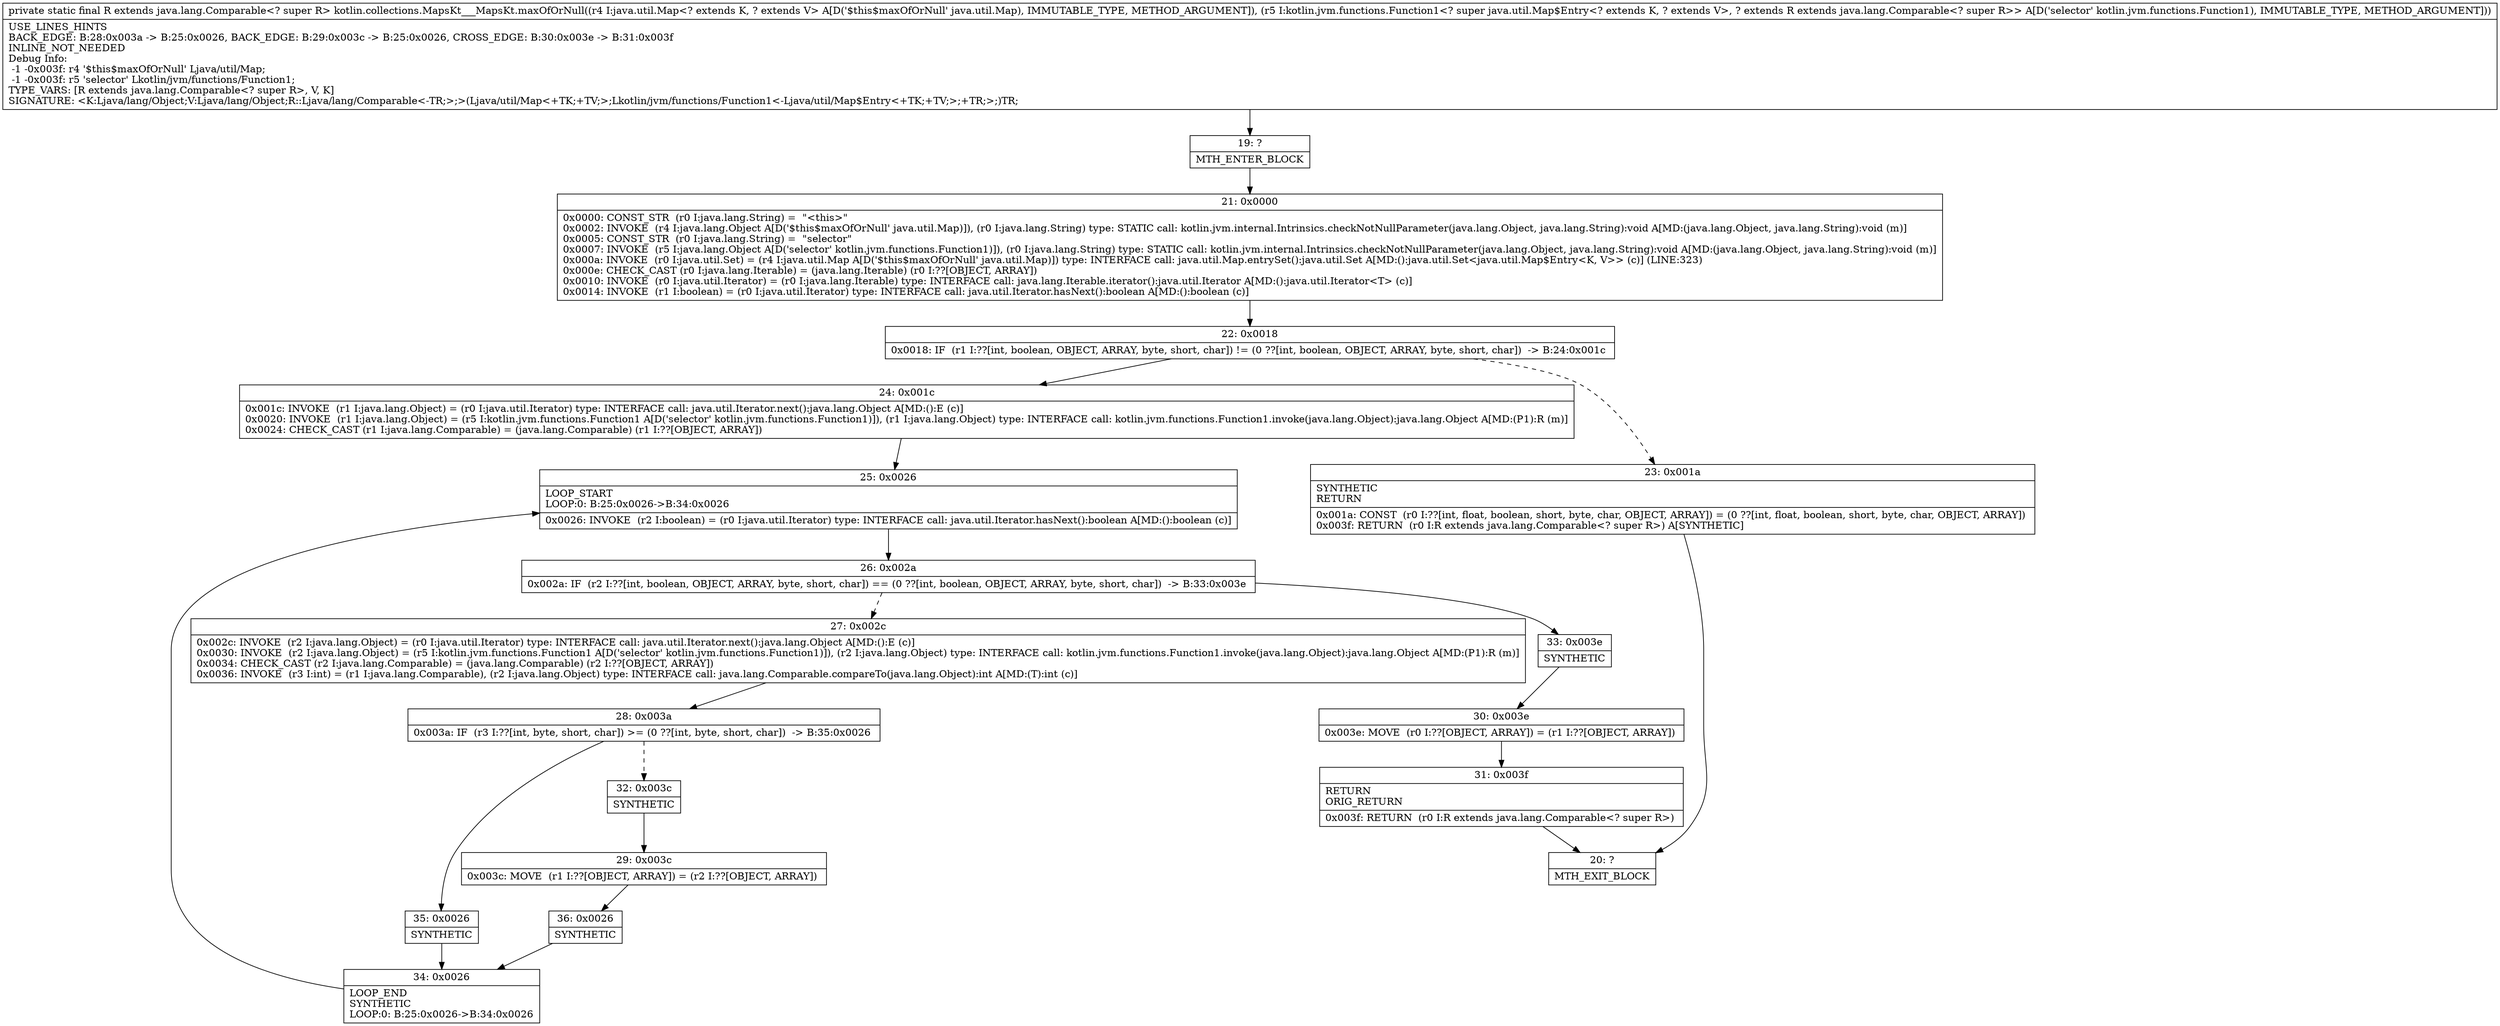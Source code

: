 digraph "CFG forkotlin.collections.MapsKt___MapsKt.maxOfOrNull(Ljava\/util\/Map;Lkotlin\/jvm\/functions\/Function1;)Ljava\/lang\/Comparable;" {
Node_19 [shape=record,label="{19\:\ ?|MTH_ENTER_BLOCK\l}"];
Node_21 [shape=record,label="{21\:\ 0x0000|0x0000: CONST_STR  (r0 I:java.lang.String) =  \"\<this\>\" \l0x0002: INVOKE  (r4 I:java.lang.Object A[D('$this$maxOfOrNull' java.util.Map)]), (r0 I:java.lang.String) type: STATIC call: kotlin.jvm.internal.Intrinsics.checkNotNullParameter(java.lang.Object, java.lang.String):void A[MD:(java.lang.Object, java.lang.String):void (m)]\l0x0005: CONST_STR  (r0 I:java.lang.String) =  \"selector\" \l0x0007: INVOKE  (r5 I:java.lang.Object A[D('selector' kotlin.jvm.functions.Function1)]), (r0 I:java.lang.String) type: STATIC call: kotlin.jvm.internal.Intrinsics.checkNotNullParameter(java.lang.Object, java.lang.String):void A[MD:(java.lang.Object, java.lang.String):void (m)]\l0x000a: INVOKE  (r0 I:java.util.Set) = (r4 I:java.util.Map A[D('$this$maxOfOrNull' java.util.Map)]) type: INTERFACE call: java.util.Map.entrySet():java.util.Set A[MD:():java.util.Set\<java.util.Map$Entry\<K, V\>\> (c)] (LINE:323)\l0x000e: CHECK_CAST (r0 I:java.lang.Iterable) = (java.lang.Iterable) (r0 I:??[OBJECT, ARRAY]) \l0x0010: INVOKE  (r0 I:java.util.Iterator) = (r0 I:java.lang.Iterable) type: INTERFACE call: java.lang.Iterable.iterator():java.util.Iterator A[MD:():java.util.Iterator\<T\> (c)]\l0x0014: INVOKE  (r1 I:boolean) = (r0 I:java.util.Iterator) type: INTERFACE call: java.util.Iterator.hasNext():boolean A[MD:():boolean (c)]\l}"];
Node_22 [shape=record,label="{22\:\ 0x0018|0x0018: IF  (r1 I:??[int, boolean, OBJECT, ARRAY, byte, short, char]) != (0 ??[int, boolean, OBJECT, ARRAY, byte, short, char])  \-\> B:24:0x001c \l}"];
Node_23 [shape=record,label="{23\:\ 0x001a|SYNTHETIC\lRETURN\l|0x001a: CONST  (r0 I:??[int, float, boolean, short, byte, char, OBJECT, ARRAY]) = (0 ??[int, float, boolean, short, byte, char, OBJECT, ARRAY]) \l0x003f: RETURN  (r0 I:R extends java.lang.Comparable\<? super R\>) A[SYNTHETIC]\l}"];
Node_20 [shape=record,label="{20\:\ ?|MTH_EXIT_BLOCK\l}"];
Node_24 [shape=record,label="{24\:\ 0x001c|0x001c: INVOKE  (r1 I:java.lang.Object) = (r0 I:java.util.Iterator) type: INTERFACE call: java.util.Iterator.next():java.lang.Object A[MD:():E (c)]\l0x0020: INVOKE  (r1 I:java.lang.Object) = (r5 I:kotlin.jvm.functions.Function1 A[D('selector' kotlin.jvm.functions.Function1)]), (r1 I:java.lang.Object) type: INTERFACE call: kotlin.jvm.functions.Function1.invoke(java.lang.Object):java.lang.Object A[MD:(P1):R (m)]\l0x0024: CHECK_CAST (r1 I:java.lang.Comparable) = (java.lang.Comparable) (r1 I:??[OBJECT, ARRAY]) \l}"];
Node_25 [shape=record,label="{25\:\ 0x0026|LOOP_START\lLOOP:0: B:25:0x0026\-\>B:34:0x0026\l|0x0026: INVOKE  (r2 I:boolean) = (r0 I:java.util.Iterator) type: INTERFACE call: java.util.Iterator.hasNext():boolean A[MD:():boolean (c)]\l}"];
Node_26 [shape=record,label="{26\:\ 0x002a|0x002a: IF  (r2 I:??[int, boolean, OBJECT, ARRAY, byte, short, char]) == (0 ??[int, boolean, OBJECT, ARRAY, byte, short, char])  \-\> B:33:0x003e \l}"];
Node_27 [shape=record,label="{27\:\ 0x002c|0x002c: INVOKE  (r2 I:java.lang.Object) = (r0 I:java.util.Iterator) type: INTERFACE call: java.util.Iterator.next():java.lang.Object A[MD:():E (c)]\l0x0030: INVOKE  (r2 I:java.lang.Object) = (r5 I:kotlin.jvm.functions.Function1 A[D('selector' kotlin.jvm.functions.Function1)]), (r2 I:java.lang.Object) type: INTERFACE call: kotlin.jvm.functions.Function1.invoke(java.lang.Object):java.lang.Object A[MD:(P1):R (m)]\l0x0034: CHECK_CAST (r2 I:java.lang.Comparable) = (java.lang.Comparable) (r2 I:??[OBJECT, ARRAY]) \l0x0036: INVOKE  (r3 I:int) = (r1 I:java.lang.Comparable), (r2 I:java.lang.Object) type: INTERFACE call: java.lang.Comparable.compareTo(java.lang.Object):int A[MD:(T):int (c)]\l}"];
Node_28 [shape=record,label="{28\:\ 0x003a|0x003a: IF  (r3 I:??[int, byte, short, char]) \>= (0 ??[int, byte, short, char])  \-\> B:35:0x0026 \l}"];
Node_32 [shape=record,label="{32\:\ 0x003c|SYNTHETIC\l}"];
Node_29 [shape=record,label="{29\:\ 0x003c|0x003c: MOVE  (r1 I:??[OBJECT, ARRAY]) = (r2 I:??[OBJECT, ARRAY]) \l}"];
Node_36 [shape=record,label="{36\:\ 0x0026|SYNTHETIC\l}"];
Node_34 [shape=record,label="{34\:\ 0x0026|LOOP_END\lSYNTHETIC\lLOOP:0: B:25:0x0026\-\>B:34:0x0026\l}"];
Node_35 [shape=record,label="{35\:\ 0x0026|SYNTHETIC\l}"];
Node_33 [shape=record,label="{33\:\ 0x003e|SYNTHETIC\l}"];
Node_30 [shape=record,label="{30\:\ 0x003e|0x003e: MOVE  (r0 I:??[OBJECT, ARRAY]) = (r1 I:??[OBJECT, ARRAY]) \l}"];
Node_31 [shape=record,label="{31\:\ 0x003f|RETURN\lORIG_RETURN\l|0x003f: RETURN  (r0 I:R extends java.lang.Comparable\<? super R\>) \l}"];
MethodNode[shape=record,label="{private static final R extends java.lang.Comparable\<? super R\> kotlin.collections.MapsKt___MapsKt.maxOfOrNull((r4 I:java.util.Map\<? extends K, ? extends V\> A[D('$this$maxOfOrNull' java.util.Map), IMMUTABLE_TYPE, METHOD_ARGUMENT]), (r5 I:kotlin.jvm.functions.Function1\<? super java.util.Map$Entry\<? extends K, ? extends V\>, ? extends R extends java.lang.Comparable\<? super R\>\> A[D('selector' kotlin.jvm.functions.Function1), IMMUTABLE_TYPE, METHOD_ARGUMENT]))  | USE_LINES_HINTS\lBACK_EDGE: B:28:0x003a \-\> B:25:0x0026, BACK_EDGE: B:29:0x003c \-\> B:25:0x0026, CROSS_EDGE: B:30:0x003e \-\> B:31:0x003f\lINLINE_NOT_NEEDED\lDebug Info:\l  \-1 \-0x003f: r4 '$this$maxOfOrNull' Ljava\/util\/Map;\l  \-1 \-0x003f: r5 'selector' Lkotlin\/jvm\/functions\/Function1;\lTYPE_VARS: [R extends java.lang.Comparable\<? super R\>, V, K]\lSIGNATURE: \<K:Ljava\/lang\/Object;V:Ljava\/lang\/Object;R::Ljava\/lang\/Comparable\<\-TR;\>;\>(Ljava\/util\/Map\<+TK;+TV;\>;Lkotlin\/jvm\/functions\/Function1\<\-Ljava\/util\/Map$Entry\<+TK;+TV;\>;+TR;\>;)TR;\l}"];
MethodNode -> Node_19;Node_19 -> Node_21;
Node_21 -> Node_22;
Node_22 -> Node_23[style=dashed];
Node_22 -> Node_24;
Node_23 -> Node_20;
Node_24 -> Node_25;
Node_25 -> Node_26;
Node_26 -> Node_27[style=dashed];
Node_26 -> Node_33;
Node_27 -> Node_28;
Node_28 -> Node_32[style=dashed];
Node_28 -> Node_35;
Node_32 -> Node_29;
Node_29 -> Node_36;
Node_36 -> Node_34;
Node_34 -> Node_25;
Node_35 -> Node_34;
Node_33 -> Node_30;
Node_30 -> Node_31;
Node_31 -> Node_20;
}

